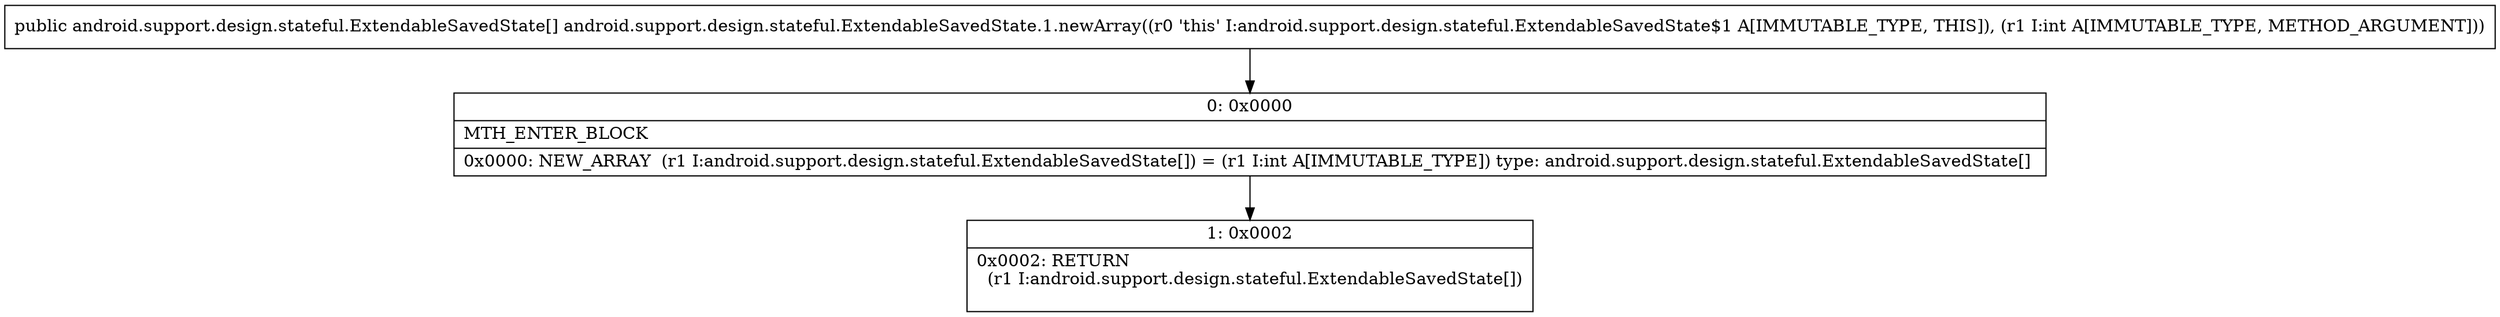 digraph "CFG forandroid.support.design.stateful.ExtendableSavedState.1.newArray(I)[Landroid\/support\/design\/stateful\/ExtendableSavedState;" {
Node_0 [shape=record,label="{0\:\ 0x0000|MTH_ENTER_BLOCK\l|0x0000: NEW_ARRAY  (r1 I:android.support.design.stateful.ExtendableSavedState[]) = (r1 I:int A[IMMUTABLE_TYPE]) type: android.support.design.stateful.ExtendableSavedState[] \l}"];
Node_1 [shape=record,label="{1\:\ 0x0002|0x0002: RETURN  \l  (r1 I:android.support.design.stateful.ExtendableSavedState[])\l \l}"];
MethodNode[shape=record,label="{public android.support.design.stateful.ExtendableSavedState[] android.support.design.stateful.ExtendableSavedState.1.newArray((r0 'this' I:android.support.design.stateful.ExtendableSavedState$1 A[IMMUTABLE_TYPE, THIS]), (r1 I:int A[IMMUTABLE_TYPE, METHOD_ARGUMENT])) }"];
MethodNode -> Node_0;
Node_0 -> Node_1;
}

